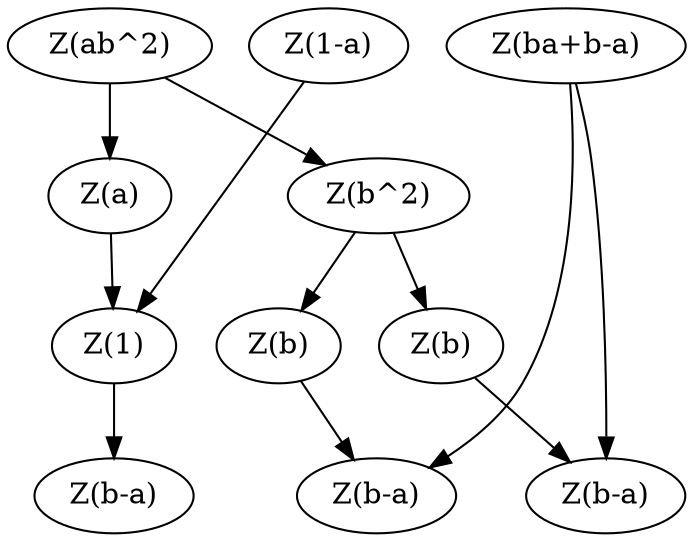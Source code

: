 digraph main {
  subgraph vor {
    rank="same";
    edge [ style = invis ];
    "Z(ab^2)" -> "Z(1-a)" -> "Z(ba+b-a)";
  }
  edge [ style = solid ];
  "Z(ab^2)" -> { "Z(a)" "Z(b^2)" };
  { "Z(1-a)" "Z(a)" } -> "Z(1)" -> z1
  z1 [ label="Z(b-a)" ];
  z2 [ label="Z(b-a)" ];
  z3 [ label="Z(b-a)" ];
  "Z(b^2)" -> { b1 b2 };
  { b1 "Z(ba+b-a)" } -> z2;
  { b2 "Z(ba+b-a)" } -> z3;

  b1 [ label="Z(b)" ];
  b2 [ label="Z(b)" ];
}
